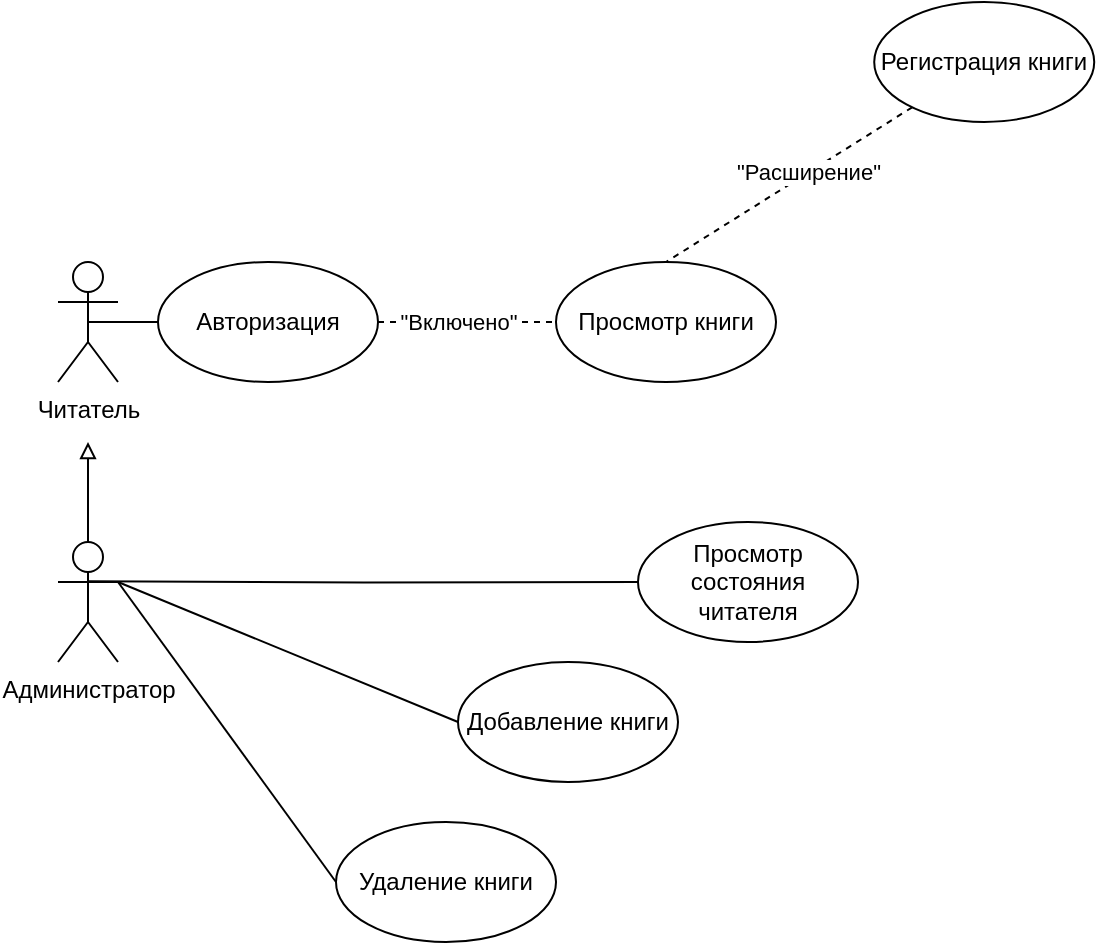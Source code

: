 <mxfile version="18.0.3"><diagram id="91SxNV0Fp4ejDO043u0G" name="Page-1"><mxGraphModel dx="981" dy="508" grid="1" gridSize="10" guides="1" tooltips="1" connect="1" arrows="1" fold="1" page="1" pageScale="1" pageWidth="827" pageHeight="1169" math="0" shadow="0"><root><mxCell id="0"/><mxCell id="1" parent="0"/><mxCell id="DZGNY2LMpWdrazh5tOk6-12" value="" style="edgeStyle=orthogonalEdgeStyle;rounded=0;orthogonalLoop=1;jettySize=auto;html=1;exitX=0.5;exitY=0.5;exitDx=0;exitDy=0;exitPerimeter=0;endArrow=none;endFill=0;entryX=0;entryY=0.5;entryDx=0;entryDy=0;" edge="1" parent="1" source="DZGNY2LMpWdrazh5tOk6-1" target="DZGNY2LMpWdrazh5tOk6-44"><mxGeometry relative="1" as="geometry"><mxPoint x="240" y="350" as="targetPoint"/></mxGeometry></mxCell><mxCell id="DZGNY2LMpWdrazh5tOk6-1" value="Читатель" style="shape=umlActor;verticalLabelPosition=bottom;verticalAlign=top;html=1;outlineConnect=0;" vertex="1" parent="1"><mxGeometry x="110" y="320" width="30" height="60" as="geometry"/></mxCell><mxCell id="DZGNY2LMpWdrazh5tOk6-39" style="edgeStyle=orthogonalEdgeStyle;rounded=0;orthogonalLoop=1;jettySize=auto;html=1;exitX=0.5;exitY=0;exitDx=0;exitDy=0;exitPerimeter=0;endArrow=block;endFill=0;strokeWidth=1;startArrow=none;startFill=0;" edge="1" parent="1" source="DZGNY2LMpWdrazh5tOk6-2"><mxGeometry relative="1" as="geometry"><mxPoint x="125" y="410" as="targetPoint"/></mxGeometry></mxCell><mxCell id="DZGNY2LMpWdrazh5tOk6-2" value="Администратор" style="shape=umlActor;verticalLabelPosition=bottom;verticalAlign=top;html=1;outlineConnect=0;" vertex="1" parent="1"><mxGeometry x="110" y="460" width="30" height="60" as="geometry"/></mxCell><mxCell id="DZGNY2LMpWdrazh5tOk6-7" value="Просмотр книги" style="ellipse;whiteSpace=wrap;html=1;" vertex="1" parent="1"><mxGeometry x="359" y="320" width="110" height="60" as="geometry"/></mxCell><mxCell id="DZGNY2LMpWdrazh5tOk6-14" value="Регистрация книги" style="ellipse;whiteSpace=wrap;html=1;" vertex="1" parent="1"><mxGeometry x="518.11" y="190" width="110" height="60" as="geometry"/></mxCell><mxCell id="DZGNY2LMpWdrazh5tOk6-15" value="Добавление книги" style="ellipse;whiteSpace=wrap;html=1;" vertex="1" parent="1"><mxGeometry x="310" y="520" width="110" height="60" as="geometry"/></mxCell><mxCell id="DZGNY2LMpWdrazh5tOk6-16" value="Удаление книги" style="ellipse;whiteSpace=wrap;html=1;" vertex="1" parent="1"><mxGeometry x="249" y="600" width="110" height="60" as="geometry"/></mxCell><mxCell id="DZGNY2LMpWdrazh5tOk6-17" value="Просмотр состояния читателя" style="ellipse;whiteSpace=wrap;html=1;" vertex="1" parent="1"><mxGeometry x="400" y="450" width="110" height="60" as="geometry"/></mxCell><mxCell id="DZGNY2LMpWdrazh5tOk6-19" value="" style="endArrow=none;dashed=1;html=1;strokeWidth=1;rounded=0;entryX=0.5;entryY=0;entryDx=0;entryDy=0;" edge="1" parent="1" source="DZGNY2LMpWdrazh5tOk6-14" target="DZGNY2LMpWdrazh5tOk6-7"><mxGeometry width="50" height="50" relative="1" as="geometry"><mxPoint x="450" y="430" as="sourcePoint"/><mxPoint x="500" y="380" as="targetPoint"/></mxGeometry></mxCell><mxCell id="DZGNY2LMpWdrazh5tOk6-20" value="&lt;div&gt;&quot;Расширение&quot;&lt;/div&gt;" style="edgeLabel;html=1;align=center;verticalAlign=middle;resizable=0;points=[];" vertex="1" connectable="0" parent="DZGNY2LMpWdrazh5tOk6-19"><mxGeometry x="-0.163" y="-1" relative="1" as="geometry"><mxPoint as="offset"/></mxGeometry></mxCell><mxCell id="DZGNY2LMpWdrazh5tOk6-32" value="" style="endArrow=none;html=1;strokeWidth=1;rounded=0;entryX=0;entryY=0.5;entryDx=0;entryDy=0;" edge="1" parent="1" target="DZGNY2LMpWdrazh5tOk6-15"><mxGeometry width="50" height="50" relative="1" as="geometry"><mxPoint x="140" y="480" as="sourcePoint"/><mxPoint x="578.11" y="240" as="targetPoint"/></mxGeometry></mxCell><mxCell id="DZGNY2LMpWdrazh5tOk6-34" value="" style="endArrow=none;html=1;strokeWidth=1;rounded=0;entryX=0;entryY=0.5;entryDx=0;entryDy=0;" edge="1" parent="1" target="DZGNY2LMpWdrazh5tOk6-16"><mxGeometry width="50" height="50" relative="1" as="geometry"><mxPoint x="140" y="480" as="sourcePoint"/><mxPoint x="578.11" y="240" as="targetPoint"/></mxGeometry></mxCell><mxCell id="DZGNY2LMpWdrazh5tOk6-43" value="" style="edgeStyle=orthogonalEdgeStyle;rounded=0;orthogonalLoop=1;jettySize=auto;html=1;exitX=0.5;exitY=0.5;exitDx=0;exitDy=0;exitPerimeter=0;endArrow=none;endFill=0;entryX=0;entryY=0.5;entryDx=0;entryDy=0;" edge="1" parent="1" target="DZGNY2LMpWdrazh5tOk6-17"><mxGeometry relative="1" as="geometry"><mxPoint x="125" y="479.66" as="sourcePoint"/><mxPoint x="304" y="479.66" as="targetPoint"/></mxGeometry></mxCell><mxCell id="DZGNY2LMpWdrazh5tOk6-45" style="edgeStyle=orthogonalEdgeStyle;rounded=0;orthogonalLoop=1;jettySize=auto;html=1;exitX=1;exitY=0.5;exitDx=0;exitDy=0;startArrow=none;startFill=0;endArrow=none;endFill=0;strokeWidth=1;dashed=1;" edge="1" parent="1" source="DZGNY2LMpWdrazh5tOk6-44" target="DZGNY2LMpWdrazh5tOk6-7"><mxGeometry relative="1" as="geometry"/></mxCell><mxCell id="DZGNY2LMpWdrazh5tOk6-46" value="&quot;Включено&quot;" style="edgeLabel;html=1;align=center;verticalAlign=middle;resizable=0;points=[];" vertex="1" connectable="0" parent="DZGNY2LMpWdrazh5tOk6-45"><mxGeometry x="0.282" y="-1" relative="1" as="geometry"><mxPoint x="-17" y="-1" as="offset"/></mxGeometry></mxCell><mxCell id="DZGNY2LMpWdrazh5tOk6-44" value="Авторизация" style="ellipse;whiteSpace=wrap;html=1;" vertex="1" parent="1"><mxGeometry x="160" y="320" width="110" height="60" as="geometry"/></mxCell></root></mxGraphModel></diagram></mxfile>